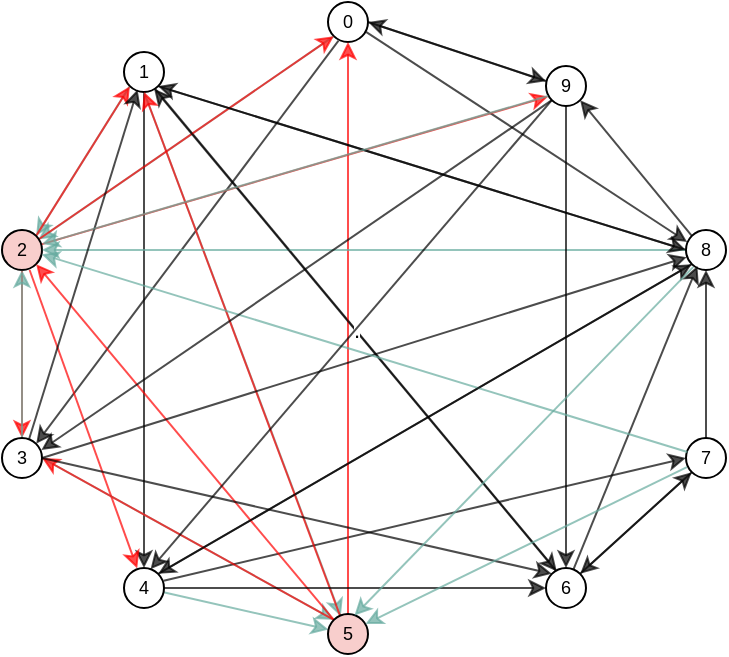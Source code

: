 <mxfile version="24.8.3">
  <diagram name="第 1 页" id="3H5RH6sDCp-eQfBJFU06">
    <mxGraphModel dx="830" dy="439" grid="0" gridSize="10" guides="1" tooltips="1" connect="1" arrows="1" fold="1" page="1" pageScale="1" pageWidth="827" pageHeight="1169" math="0" shadow="0">
      <root>
        <mxCell id="0" />
        <mxCell id="1" parent="0" />
        <mxCell id="JMC2ryz5gxfHEw3Xz7QU-12" style="rounded=0;orthogonalLoop=1;jettySize=auto;html=1;exitX=0;exitY=1;exitDx=0;exitDy=0;entryX=0.91;entryY=0.24;entryDx=0;entryDy=0;entryPerimeter=0;opacity=70;strokeColor=#67AB9F;" edge="1" parent="1" source="JMC2ryz5gxfHEw3Xz7QU-1" target="JMC2ryz5gxfHEw3Xz7QU-3">
          <mxGeometry relative="1" as="geometry" />
        </mxCell>
        <mxCell id="JMC2ryz5gxfHEw3Xz7QU-13" style="rounded=0;orthogonalLoop=1;jettySize=auto;html=1;exitX=0.263;exitY=0.968;exitDx=0;exitDy=0;entryX=1;entryY=0;entryDx=0;entryDy=0;opacity=70;exitPerimeter=0;" edge="1" parent="1" source="JMC2ryz5gxfHEw3Xz7QU-1" target="JMC2ryz5gxfHEw3Xz7QU-4">
          <mxGeometry relative="1" as="geometry" />
        </mxCell>
        <mxCell id="JMC2ryz5gxfHEw3Xz7QU-14" style="rounded=0;orthogonalLoop=1;jettySize=auto;html=1;exitX=0.95;exitY=0.745;exitDx=0;exitDy=0;entryX=0.03;entryY=0.3;entryDx=0;entryDy=0;exitPerimeter=0;entryPerimeter=0;opacity=70;" edge="1" parent="1" source="JMC2ryz5gxfHEw3Xz7QU-1" target="JMC2ryz5gxfHEw3Xz7QU-9">
          <mxGeometry relative="1" as="geometry" />
        </mxCell>
        <mxCell id="JMC2ryz5gxfHEw3Xz7QU-15" style="rounded=0;orthogonalLoop=1;jettySize=auto;html=1;exitX=1;exitY=0.5;exitDx=0;exitDy=0;entryX=0.005;entryY=0.38;entryDx=0;entryDy=0;entryPerimeter=0;opacity=70;" edge="1" parent="1" source="JMC2ryz5gxfHEw3Xz7QU-1" target="JMC2ryz5gxfHEw3Xz7QU-10">
          <mxGeometry relative="1" as="geometry" />
        </mxCell>
        <mxCell id="JMC2ryz5gxfHEw3Xz7QU-1" value="0" style="ellipse;whiteSpace=wrap;html=1;aspect=fixed;fontSize=9;" vertex="1" parent="1">
          <mxGeometry x="307" y="43" width="20" height="20" as="geometry" />
        </mxCell>
        <mxCell id="JMC2ryz5gxfHEw3Xz7QU-16" style="rounded=0;orthogonalLoop=1;jettySize=auto;html=1;exitX=0;exitY=1;exitDx=0;exitDy=0;entryX=1;entryY=0;entryDx=0;entryDy=0;opacity=70;strokeColor=#67AB9F;" edge="1" parent="1" source="JMC2ryz5gxfHEw3Xz7QU-2" target="JMC2ryz5gxfHEw3Xz7QU-3">
          <mxGeometry relative="1" as="geometry" />
        </mxCell>
        <mxCell id="JMC2ryz5gxfHEw3Xz7QU-17" style="rounded=0;orthogonalLoop=1;jettySize=auto;html=1;exitX=0.5;exitY=1;exitDx=0;exitDy=0;opacity=70;" edge="1" parent="1" source="JMC2ryz5gxfHEw3Xz7QU-2" target="JMC2ryz5gxfHEw3Xz7QU-5">
          <mxGeometry relative="1" as="geometry" />
        </mxCell>
        <mxCell id="JMC2ryz5gxfHEw3Xz7QU-18" style="rounded=0;orthogonalLoop=1;jettySize=auto;html=1;exitX=0.5;exitY=1;exitDx=0;exitDy=0;entryX=0.32;entryY=0.06;entryDx=0;entryDy=0;opacity=70;entryPerimeter=0;strokeColor=#67AB9F;" edge="1" parent="1" source="JMC2ryz5gxfHEw3Xz7QU-2" target="JMC2ryz5gxfHEw3Xz7QU-6">
          <mxGeometry relative="1" as="geometry" />
        </mxCell>
        <mxCell id="JMC2ryz5gxfHEw3Xz7QU-19" style="rounded=0;orthogonalLoop=1;jettySize=auto;html=1;exitX=0.78;exitY=0.925;exitDx=0;exitDy=0;entryX=0.27;entryY=0.08;entryDx=0;entryDy=0;opacity=70;entryPerimeter=0;exitPerimeter=0;" edge="1" parent="1" source="JMC2ryz5gxfHEw3Xz7QU-2" target="JMC2ryz5gxfHEw3Xz7QU-7">
          <mxGeometry relative="1" as="geometry" />
        </mxCell>
        <mxCell id="JMC2ryz5gxfHEw3Xz7QU-2" value="1" style="ellipse;whiteSpace=wrap;html=1;aspect=fixed;fontSize=9;" vertex="1" parent="1">
          <mxGeometry x="205" y="68" width="20" height="20" as="geometry" />
        </mxCell>
        <mxCell id="JMC2ryz5gxfHEw3Xz7QU-21" style="rounded=0;orthogonalLoop=1;jettySize=auto;html=1;exitX=1;exitY=0;exitDx=0;exitDy=0;entryX=0;entryY=1;entryDx=0;entryDy=0;strokeColor=#FF0000;opacity=70;" edge="1" parent="1" source="JMC2ryz5gxfHEw3Xz7QU-3" target="JMC2ryz5gxfHEw3Xz7QU-2">
          <mxGeometry relative="1" as="geometry" />
        </mxCell>
        <mxCell id="JMC2ryz5gxfHEw3Xz7QU-22" style="rounded=0;orthogonalLoop=1;jettySize=auto;html=1;exitX=0.92;exitY=0.23;exitDx=0;exitDy=0;entryX=0;entryY=1;entryDx=0;entryDy=0;exitPerimeter=0;strokeColor=#FF0000;opacity=70;" edge="1" parent="1" source="JMC2ryz5gxfHEw3Xz7QU-3" target="JMC2ryz5gxfHEw3Xz7QU-1">
          <mxGeometry relative="1" as="geometry" />
        </mxCell>
        <mxCell id="JMC2ryz5gxfHEw3Xz7QU-23" style="rounded=0;orthogonalLoop=1;jettySize=auto;html=1;entryX=0.5;entryY=0;entryDx=0;entryDy=0;strokeColor=#FF0000;opacity=70;" edge="1" parent="1" source="JMC2ryz5gxfHEw3Xz7QU-3" target="JMC2ryz5gxfHEw3Xz7QU-4">
          <mxGeometry relative="1" as="geometry" />
        </mxCell>
        <mxCell id="JMC2ryz5gxfHEw3Xz7QU-24" style="rounded=0;orthogonalLoop=1;jettySize=auto;html=1;exitX=0.69;exitY=1;exitDx=0;exitDy=0;entryX=0.33;entryY=0.01;entryDx=0;entryDy=0;strokeColor=#FF0000;exitPerimeter=0;entryPerimeter=0;opacity=70;" edge="1" parent="1" source="JMC2ryz5gxfHEw3Xz7QU-3" target="JMC2ryz5gxfHEw3Xz7QU-5">
          <mxGeometry relative="1" as="geometry" />
        </mxCell>
        <mxCell id="JMC2ryz5gxfHEw3Xz7QU-25" style="rounded=0;orthogonalLoop=1;jettySize=auto;html=1;entryX=0.06;entryY=0.76;entryDx=0;entryDy=0;strokeColor=#FF0000;exitX=0.98;exitY=0.36;exitDx=0;exitDy=0;exitPerimeter=0;entryPerimeter=0;opacity=70;" edge="1" parent="1" source="JMC2ryz5gxfHEw3Xz7QU-3" target="JMC2ryz5gxfHEw3Xz7QU-10">
          <mxGeometry relative="1" as="geometry" />
        </mxCell>
        <mxCell id="JMC2ryz5gxfHEw3Xz7QU-3" value="2" style="ellipse;whiteSpace=wrap;html=1;aspect=fixed;fillColor=#F8CECC;fontSize=9;" vertex="1" parent="1">
          <mxGeometry x="144" y="157" width="20" height="20" as="geometry" />
        </mxCell>
        <mxCell id="JMC2ryz5gxfHEw3Xz7QU-26" style="rounded=0;orthogonalLoop=1;jettySize=auto;html=1;exitX=0.5;exitY=0;exitDx=0;exitDy=0;entryX=0.5;entryY=1;entryDx=0;entryDy=0;opacity=70;strokeColor=#67AB9F;" edge="1" parent="1" source="JMC2ryz5gxfHEw3Xz7QU-4" target="JMC2ryz5gxfHEw3Xz7QU-3">
          <mxGeometry relative="1" as="geometry" />
        </mxCell>
        <mxCell id="JMC2ryz5gxfHEw3Xz7QU-28" style="rounded=0;orthogonalLoop=1;jettySize=auto;html=1;entryX=0;entryY=0;entryDx=0;entryDy=0;exitX=1;exitY=0.5;exitDx=0;exitDy=0;opacity=70;strokeColor=#67AB9F;" edge="1" parent="1" source="JMC2ryz5gxfHEw3Xz7QU-4" target="JMC2ryz5gxfHEw3Xz7QU-6">
          <mxGeometry relative="1" as="geometry" />
        </mxCell>
        <mxCell id="JMC2ryz5gxfHEw3Xz7QU-4" value="3" style="ellipse;whiteSpace=wrap;html=1;aspect=fixed;fontSize=9;" vertex="1" parent="1">
          <mxGeometry x="144" y="261" width="20" height="20" as="geometry" />
        </mxCell>
        <mxCell id="JMC2ryz5gxfHEw3Xz7QU-31" style="rounded=0;orthogonalLoop=1;jettySize=auto;html=1;opacity=70;strokeColor=#67AB9F;" edge="1" parent="1" source="JMC2ryz5gxfHEw3Xz7QU-5" target="JMC2ryz5gxfHEw3Xz7QU-6">
          <mxGeometry relative="1" as="geometry" />
        </mxCell>
        <mxCell id="JMC2ryz5gxfHEw3Xz7QU-33" style="rounded=0;orthogonalLoop=1;jettySize=auto;html=1;exitX=0.992;exitY=0.318;exitDx=0;exitDy=0;entryX=0;entryY=0.5;entryDx=0;entryDy=0;opacity=70;exitPerimeter=0;" edge="1" parent="1" source="JMC2ryz5gxfHEw3Xz7QU-5" target="JMC2ryz5gxfHEw3Xz7QU-8">
          <mxGeometry relative="1" as="geometry" />
        </mxCell>
        <mxCell id="JMC2ryz5gxfHEw3Xz7QU-34" style="rounded=0;orthogonalLoop=1;jettySize=auto;html=1;entryX=0;entryY=1;entryDx=0;entryDy=0;opacity=70;exitX=1;exitY=0;exitDx=0;exitDy=0;" edge="1" parent="1" source="JMC2ryz5gxfHEw3Xz7QU-5" target="JMC2ryz5gxfHEw3Xz7QU-9">
          <mxGeometry relative="1" as="geometry">
            <mxPoint x="235" y="330" as="sourcePoint" />
          </mxGeometry>
        </mxCell>
        <mxCell id="JMC2ryz5gxfHEw3Xz7QU-5" value="4" style="ellipse;whiteSpace=wrap;html=1;aspect=fixed;fontSize=9;" vertex="1" parent="1">
          <mxGeometry x="205" y="326" width="20" height="20" as="geometry" />
        </mxCell>
        <mxCell id="JMC2ryz5gxfHEw3Xz7QU-35" style="rounded=0;orthogonalLoop=1;jettySize=auto;html=1;exitX=0.5;exitY=0;exitDx=0;exitDy=0;entryX=0.5;entryY=1;entryDx=0;entryDy=0;strokeColor=#FF0000;opacity=70;" edge="1" parent="1" source="JMC2ryz5gxfHEw3Xz7QU-6" target="JMC2ryz5gxfHEw3Xz7QU-1">
          <mxGeometry relative="1" as="geometry" />
        </mxCell>
        <mxCell id="JMC2ryz5gxfHEw3Xz7QU-36" style="rounded=0;orthogonalLoop=1;jettySize=auto;html=1;exitX=0.31;exitY=0.065;exitDx=0;exitDy=0;entryX=0.5;entryY=1;entryDx=0;entryDy=0;exitPerimeter=0;strokeColor=#FF0000;opacity=70;" edge="1" parent="1" source="JMC2ryz5gxfHEw3Xz7QU-6" target="JMC2ryz5gxfHEw3Xz7QU-2">
          <mxGeometry relative="1" as="geometry" />
        </mxCell>
        <mxCell id="JMC2ryz5gxfHEw3Xz7QU-37" style="rounded=0;orthogonalLoop=1;jettySize=auto;html=1;exitX=0;exitY=0;exitDx=0;exitDy=0;entryX=1;entryY=1;entryDx=0;entryDy=0;strokeColor=#FF0000;opacity=70;" edge="1" parent="1" source="JMC2ryz5gxfHEw3Xz7QU-6" target="JMC2ryz5gxfHEw3Xz7QU-3">
          <mxGeometry relative="1" as="geometry" />
        </mxCell>
        <mxCell id="JMC2ryz5gxfHEw3Xz7QU-38" style="rounded=0;orthogonalLoop=1;jettySize=auto;html=1;exitX=0;exitY=0;exitDx=0;exitDy=0;entryX=1;entryY=0.5;entryDx=0;entryDy=0;strokeColor=#FF0000;opacity=70;" edge="1" parent="1" source="JMC2ryz5gxfHEw3Xz7QU-6" target="JMC2ryz5gxfHEw3Xz7QU-4">
          <mxGeometry relative="1" as="geometry" />
        </mxCell>
        <mxCell id="JMC2ryz5gxfHEw3Xz7QU-6" value="5" style="ellipse;whiteSpace=wrap;html=1;aspect=fixed;fillColor=#F8CECC;fontSize=9;" vertex="1" parent="1">
          <mxGeometry x="307" y="349" width="20" height="20" as="geometry" />
        </mxCell>
        <mxCell id="JMC2ryz5gxfHEw3Xz7QU-39" style="rounded=0;orthogonalLoop=1;jettySize=auto;html=1;exitX=1;exitY=0;exitDx=0;exitDy=0;entryX=0;entryY=1;entryDx=0;entryDy=0;opacity=70;" edge="1" parent="1" source="JMC2ryz5gxfHEw3Xz7QU-7" target="JMC2ryz5gxfHEw3Xz7QU-8">
          <mxGeometry relative="1" as="geometry" />
        </mxCell>
        <mxCell id="JMC2ryz5gxfHEw3Xz7QU-7" value="6" style="ellipse;whiteSpace=wrap;html=1;aspect=fixed;fontSize=9;" vertex="1" parent="1">
          <mxGeometry x="416" y="326" width="20" height="20" as="geometry" />
        </mxCell>
        <mxCell id="JMC2ryz5gxfHEw3Xz7QU-44" style="rounded=0;orthogonalLoop=1;jettySize=auto;html=1;exitX=0;exitY=1;exitDx=0;exitDy=0;entryX=1;entryY=0;entryDx=0;entryDy=0;opacity=70;" edge="1" parent="1" source="JMC2ryz5gxfHEw3Xz7QU-8" target="JMC2ryz5gxfHEw3Xz7QU-7">
          <mxGeometry relative="1" as="geometry" />
        </mxCell>
        <mxCell id="JMC2ryz5gxfHEw3Xz7QU-45" style="edgeStyle=orthogonalEdgeStyle;rounded=0;orthogonalLoop=1;jettySize=auto;html=1;entryX=0.5;entryY=1;entryDx=0;entryDy=0;opacity=70;" edge="1" parent="1" source="JMC2ryz5gxfHEw3Xz7QU-8" target="JMC2ryz5gxfHEw3Xz7QU-9">
          <mxGeometry relative="1" as="geometry" />
        </mxCell>
        <mxCell id="JMC2ryz5gxfHEw3Xz7QU-8" value="7" style="ellipse;whiteSpace=wrap;html=1;aspect=fixed;fontSize=9;" vertex="1" parent="1">
          <mxGeometry x="486" y="261" width="20" height="20" as="geometry" />
        </mxCell>
        <mxCell id="JMC2ryz5gxfHEw3Xz7QU-46" style="rounded=0;orthogonalLoop=1;jettySize=auto;html=1;exitX=0;exitY=0.5;exitDx=0;exitDy=0;entryX=1;entryY=1;entryDx=0;entryDy=0;opacity=70;" edge="1" parent="1" source="JMC2ryz5gxfHEw3Xz7QU-9" target="JMC2ryz5gxfHEw3Xz7QU-2">
          <mxGeometry relative="1" as="geometry" />
        </mxCell>
        <mxCell id="JMC2ryz5gxfHEw3Xz7QU-47" style="rounded=0;orthogonalLoop=1;jettySize=auto;html=1;exitX=0;exitY=0.5;exitDx=0;exitDy=0;entryX=1;entryY=0.5;entryDx=0;entryDy=0;opacity=70;strokeColor=#67AB9F;" edge="1" parent="1" source="JMC2ryz5gxfHEw3Xz7QU-9" target="JMC2ryz5gxfHEw3Xz7QU-3">
          <mxGeometry relative="1" as="geometry" />
        </mxCell>
        <mxCell id="JMC2ryz5gxfHEw3Xz7QU-9" value="8" style="ellipse;whiteSpace=wrap;html=1;aspect=fixed;fontSize=9;" vertex="1" parent="1">
          <mxGeometry x="486" y="157" width="20" height="20" as="geometry" />
        </mxCell>
        <mxCell id="JMC2ryz5gxfHEw3Xz7QU-51" style="rounded=0;orthogonalLoop=1;jettySize=auto;html=1;exitX=0;exitY=0.375;exitDx=0;exitDy=0;entryX=1;entryY=0.5;entryDx=0;entryDy=0;exitPerimeter=0;opacity=70;" edge="1" parent="1" source="JMC2ryz5gxfHEw3Xz7QU-10" target="JMC2ryz5gxfHEw3Xz7QU-1">
          <mxGeometry relative="1" as="geometry" />
        </mxCell>
        <mxCell id="JMC2ryz5gxfHEw3Xz7QU-55" style="rounded=0;orthogonalLoop=1;jettySize=auto;html=1;entryX=0.5;entryY=0;entryDx=0;entryDy=0;opacity=70;" edge="1" parent="1" source="JMC2ryz5gxfHEw3Xz7QU-10" target="JMC2ryz5gxfHEw3Xz7QU-7">
          <mxGeometry relative="1" as="geometry" />
        </mxCell>
        <mxCell id="JMC2ryz5gxfHEw3Xz7QU-10" value="9" style="ellipse;whiteSpace=wrap;html=1;aspect=fixed;fontSize=9;" vertex="1" parent="1">
          <mxGeometry x="416" y="75" width="20" height="20" as="geometry" />
        </mxCell>
        <mxCell id="JMC2ryz5gxfHEw3Xz7QU-20" style="rounded=0;orthogonalLoop=1;jettySize=auto;html=1;exitX=1;exitY=1;exitDx=0;exitDy=0;entryX=0;entryY=0.5;entryDx=0;entryDy=0;opacity=70;" edge="1" parent="1" source="JMC2ryz5gxfHEw3Xz7QU-2" target="JMC2ryz5gxfHEw3Xz7QU-9">
          <mxGeometry relative="1" as="geometry" />
        </mxCell>
        <mxCell id="JMC2ryz5gxfHEw3Xz7QU-27" style="rounded=0;orthogonalLoop=1;jettySize=auto;html=1;entryX=0.34;entryY=0.94;entryDx=0;entryDy=0;entryPerimeter=0;exitX=0.68;exitY=0.02;exitDx=0;exitDy=0;exitPerimeter=0;opacity=70;" edge="1" parent="1" source="JMC2ryz5gxfHEw3Xz7QU-4" target="JMC2ryz5gxfHEw3Xz7QU-2">
          <mxGeometry relative="1" as="geometry">
            <mxPoint x="194" y="249" as="sourcePoint" />
          </mxGeometry>
        </mxCell>
        <mxCell id="JMC2ryz5gxfHEw3Xz7QU-29" style="rounded=0;orthogonalLoop=1;jettySize=auto;html=1;exitX=1;exitY=0.5;exitDx=0;exitDy=0;entryX=0;entryY=0;entryDx=0;entryDy=0;opacity=70;" edge="1" parent="1" source="JMC2ryz5gxfHEw3Xz7QU-4" target="JMC2ryz5gxfHEw3Xz7QU-7">
          <mxGeometry relative="1" as="geometry" />
        </mxCell>
        <mxCell id="JMC2ryz5gxfHEw3Xz7QU-30" style="rounded=0;orthogonalLoop=1;jettySize=auto;html=1;exitX=1;exitY=0.5;exitDx=0;exitDy=0;entryX=0.02;entryY=0.68;entryDx=0;entryDy=0;entryPerimeter=0;opacity=70;" edge="1" parent="1" source="JMC2ryz5gxfHEw3Xz7QU-4" target="JMC2ryz5gxfHEw3Xz7QU-9">
          <mxGeometry relative="1" as="geometry" />
        </mxCell>
        <mxCell id="JMC2ryz5gxfHEw3Xz7QU-32" style="rounded=0;orthogonalLoop=1;jettySize=auto;html=1;exitX=1;exitY=0.5;exitDx=0;exitDy=0;entryX=0;entryY=0.5;entryDx=0;entryDy=0;opacity=70;" edge="1" parent="1" source="JMC2ryz5gxfHEw3Xz7QU-5" target="JMC2ryz5gxfHEw3Xz7QU-7">
          <mxGeometry relative="1" as="geometry" />
        </mxCell>
        <mxCell id="JMC2ryz5gxfHEw3Xz7QU-40" style="rounded=0;orthogonalLoop=1;jettySize=auto;html=1;exitX=0.692;exitY=0.019;exitDx=0;exitDy=0;entryX=0.285;entryY=0.9;entryDx=0;entryDy=0;entryPerimeter=0;opacity=70;exitPerimeter=0;" edge="1" parent="1" source="JMC2ryz5gxfHEw3Xz7QU-7" target="JMC2ryz5gxfHEw3Xz7QU-9">
          <mxGeometry relative="1" as="geometry" />
        </mxCell>
        <mxCell id="JMC2ryz5gxfHEw3Xz7QU-41" value="." style="rounded=0;orthogonalLoop=1;jettySize=auto;html=1;exitX=0.255;exitY=0.075;exitDx=0;exitDy=0;entryX=0.75;entryY=0.915;entryDx=0;entryDy=0;entryPerimeter=0;exitPerimeter=0;opacity=70;" edge="1" parent="1" source="JMC2ryz5gxfHEw3Xz7QU-7" target="JMC2ryz5gxfHEw3Xz7QU-2">
          <mxGeometry relative="1" as="geometry" />
        </mxCell>
        <mxCell id="JMC2ryz5gxfHEw3Xz7QU-42" style="rounded=0;orthogonalLoop=1;jettySize=auto;html=1;exitX=0.035;exitY=0.35;exitDx=0;exitDy=0;entryX=0.995;entryY=0.61;entryDx=0;entryDy=0;entryPerimeter=0;exitPerimeter=0;opacity=70;strokeColor=#67AB9F;" edge="1" parent="1" source="JMC2ryz5gxfHEw3Xz7QU-8" target="JMC2ryz5gxfHEw3Xz7QU-3">
          <mxGeometry relative="1" as="geometry" />
        </mxCell>
        <mxCell id="JMC2ryz5gxfHEw3Xz7QU-43" style="rounded=0;orthogonalLoop=1;jettySize=auto;html=1;exitX=0.023;exitY=0.729;exitDx=0;exitDy=0;entryX=0.94;entryY=0.248;entryDx=0;entryDy=0;entryPerimeter=0;opacity=70;strokeColor=#67AB9F;exitPerimeter=0;" edge="1" parent="1" source="JMC2ryz5gxfHEw3Xz7QU-8" target="JMC2ryz5gxfHEw3Xz7QU-6">
          <mxGeometry relative="1" as="geometry" />
        </mxCell>
        <mxCell id="JMC2ryz5gxfHEw3Xz7QU-48" style="rounded=0;orthogonalLoop=1;jettySize=auto;html=1;exitX=0;exitY=0;exitDx=0;exitDy=0;opacity=70;entryX=1;entryY=1;entryDx=0;entryDy=0;" edge="1" parent="1" source="JMC2ryz5gxfHEw3Xz7QU-9" target="JMC2ryz5gxfHEw3Xz7QU-10">
          <mxGeometry relative="1" as="geometry">
            <mxPoint x="448" y="109" as="targetPoint" />
          </mxGeometry>
        </mxCell>
        <mxCell id="JMC2ryz5gxfHEw3Xz7QU-49" style="rounded=0;orthogonalLoop=1;jettySize=auto;html=1;exitX=0;exitY=1;exitDx=0;exitDy=0;opacity=70;entryX=1;entryY=0;entryDx=0;entryDy=0;" edge="1" parent="1" source="JMC2ryz5gxfHEw3Xz7QU-9" target="JMC2ryz5gxfHEw3Xz7QU-5">
          <mxGeometry relative="1" as="geometry">
            <mxPoint x="236" y="329" as="targetPoint" />
          </mxGeometry>
        </mxCell>
        <mxCell id="JMC2ryz5gxfHEw3Xz7QU-50" style="rounded=0;orthogonalLoop=1;jettySize=auto;html=1;entryX=0.66;entryY=0.04;entryDx=0;entryDy=0;entryPerimeter=0;opacity=70;strokeColor=#67AB9F;exitX=0.184;exitY=0.921;exitDx=0;exitDy=0;exitPerimeter=0;" edge="1" parent="1" source="JMC2ryz5gxfHEw3Xz7QU-9" target="JMC2ryz5gxfHEw3Xz7QU-6">
          <mxGeometry relative="1" as="geometry">
            <mxPoint x="493" y="193" as="sourcePoint" />
          </mxGeometry>
        </mxCell>
        <mxCell id="JMC2ryz5gxfHEw3Xz7QU-52" style="rounded=0;orthogonalLoop=1;jettySize=auto;html=1;entryX=1.002;entryY=0.348;entryDx=0;entryDy=0;entryPerimeter=0;opacity=70;strokeColor=#67AB9F;" edge="1" parent="1" target="JMC2ryz5gxfHEw3Xz7QU-3">
          <mxGeometry relative="1" as="geometry">
            <mxPoint x="417" y="90" as="sourcePoint" />
          </mxGeometry>
        </mxCell>
        <mxCell id="JMC2ryz5gxfHEw3Xz7QU-53" style="rounded=0;orthogonalLoop=1;jettySize=auto;html=1;exitX=0;exitY=1;exitDx=0;exitDy=0;entryX=0.985;entryY=0.3;entryDx=0;entryDy=0;entryPerimeter=0;opacity=70;" edge="1" parent="1" source="JMC2ryz5gxfHEw3Xz7QU-10" target="JMC2ryz5gxfHEw3Xz7QU-4">
          <mxGeometry relative="1" as="geometry" />
        </mxCell>
        <mxCell id="JMC2ryz5gxfHEw3Xz7QU-54" style="rounded=0;orthogonalLoop=1;jettySize=auto;html=1;exitX=0;exitY=1;exitDx=0;exitDy=0;entryX=0.662;entryY=0.033;entryDx=0;entryDy=0;entryPerimeter=0;opacity=70;" edge="1" parent="1" source="JMC2ryz5gxfHEw3Xz7QU-10" target="JMC2ryz5gxfHEw3Xz7QU-5">
          <mxGeometry relative="1" as="geometry" />
        </mxCell>
      </root>
    </mxGraphModel>
  </diagram>
</mxfile>
